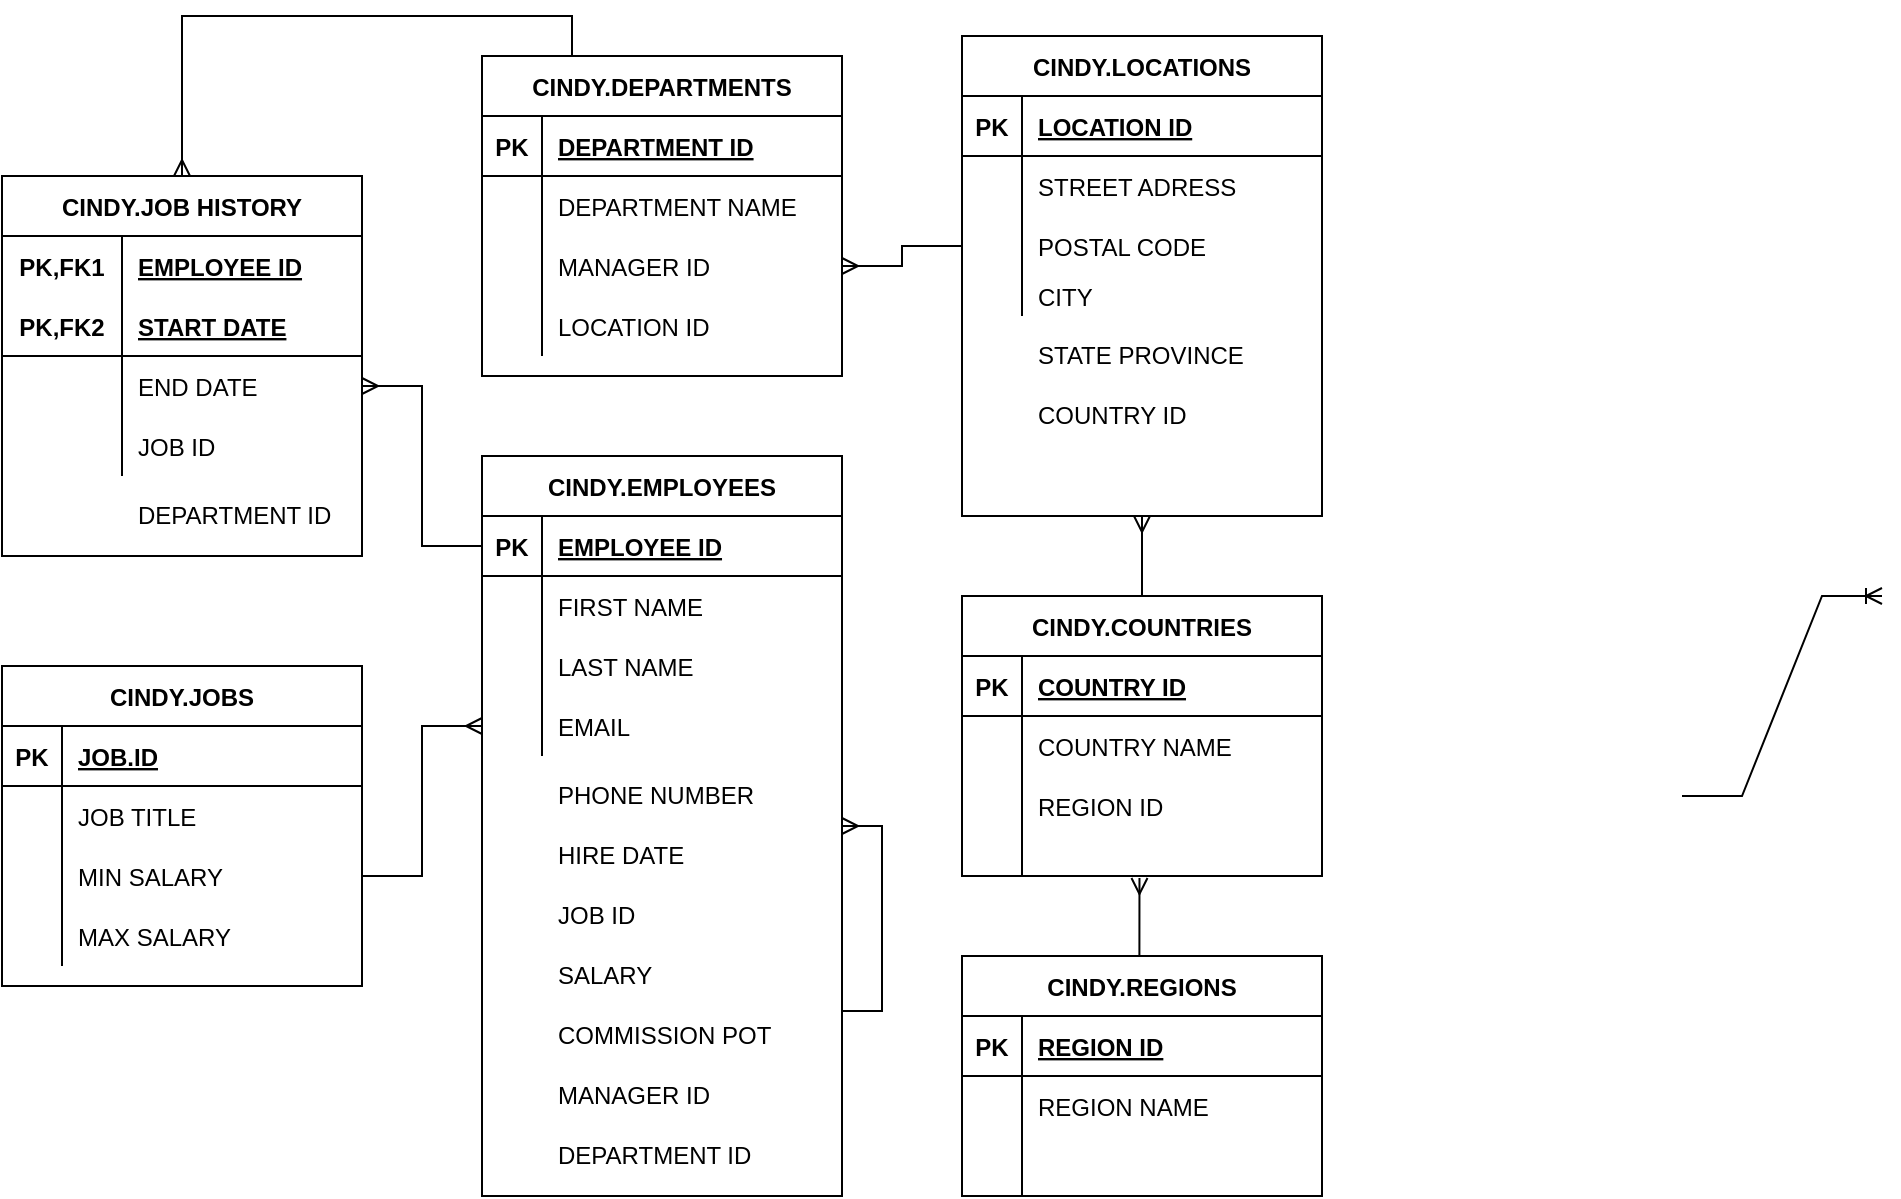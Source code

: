 <mxfile version="15.8.3" type="github">
  <diagram id="pOY-rsx9cFz3gy5gLSqU" name="Page-1">
    <mxGraphModel dx="2468" dy="2109" grid="1" gridSize="10" guides="1" tooltips="1" connect="1" arrows="1" fold="1" page="1" pageScale="1" pageWidth="850" pageHeight="1100" math="0" shadow="0">
      <root>
        <mxCell id="0" />
        <mxCell id="1" parent="0" />
        <mxCell id="lCEs-GJombNqPyr6FH18-1" value="CINDY.JOBS" style="shape=table;startSize=30;container=1;collapsible=1;childLayout=tableLayout;fixedRows=1;rowLines=0;fontStyle=1;align=center;resizeLast=1;" vertex="1" parent="1">
          <mxGeometry x="-1110" y="325" width="180" height="160" as="geometry" />
        </mxCell>
        <mxCell id="lCEs-GJombNqPyr6FH18-2" value="" style="shape=partialRectangle;collapsible=0;dropTarget=0;pointerEvents=0;fillColor=none;top=0;left=0;bottom=1;right=0;points=[[0,0.5],[1,0.5]];portConstraint=eastwest;" vertex="1" parent="lCEs-GJombNqPyr6FH18-1">
          <mxGeometry y="30" width="180" height="30" as="geometry" />
        </mxCell>
        <mxCell id="lCEs-GJombNqPyr6FH18-3" value="PK" style="shape=partialRectangle;connectable=0;fillColor=none;top=0;left=0;bottom=0;right=0;fontStyle=1;overflow=hidden;" vertex="1" parent="lCEs-GJombNqPyr6FH18-2">
          <mxGeometry width="30" height="30" as="geometry">
            <mxRectangle width="30" height="30" as="alternateBounds" />
          </mxGeometry>
        </mxCell>
        <mxCell id="lCEs-GJombNqPyr6FH18-4" value="JOB.ID" style="shape=partialRectangle;connectable=0;fillColor=none;top=0;left=0;bottom=0;right=0;align=left;spacingLeft=6;fontStyle=5;overflow=hidden;" vertex="1" parent="lCEs-GJombNqPyr6FH18-2">
          <mxGeometry x="30" width="150" height="30" as="geometry">
            <mxRectangle width="150" height="30" as="alternateBounds" />
          </mxGeometry>
        </mxCell>
        <mxCell id="lCEs-GJombNqPyr6FH18-5" value="" style="shape=partialRectangle;collapsible=0;dropTarget=0;pointerEvents=0;fillColor=none;top=0;left=0;bottom=0;right=0;points=[[0,0.5],[1,0.5]];portConstraint=eastwest;" vertex="1" parent="lCEs-GJombNqPyr6FH18-1">
          <mxGeometry y="60" width="180" height="30" as="geometry" />
        </mxCell>
        <mxCell id="lCEs-GJombNqPyr6FH18-6" value="" style="shape=partialRectangle;connectable=0;fillColor=none;top=0;left=0;bottom=0;right=0;editable=1;overflow=hidden;" vertex="1" parent="lCEs-GJombNqPyr6FH18-5">
          <mxGeometry width="30" height="30" as="geometry">
            <mxRectangle width="30" height="30" as="alternateBounds" />
          </mxGeometry>
        </mxCell>
        <mxCell id="lCEs-GJombNqPyr6FH18-7" value="JOB TITLE " style="shape=partialRectangle;connectable=0;fillColor=none;top=0;left=0;bottom=0;right=0;align=left;spacingLeft=6;overflow=hidden;" vertex="1" parent="lCEs-GJombNqPyr6FH18-5">
          <mxGeometry x="30" width="150" height="30" as="geometry">
            <mxRectangle width="150" height="30" as="alternateBounds" />
          </mxGeometry>
        </mxCell>
        <mxCell id="lCEs-GJombNqPyr6FH18-8" value="" style="shape=partialRectangle;collapsible=0;dropTarget=0;pointerEvents=0;fillColor=none;top=0;left=0;bottom=0;right=0;points=[[0,0.5],[1,0.5]];portConstraint=eastwest;" vertex="1" parent="lCEs-GJombNqPyr6FH18-1">
          <mxGeometry y="90" width="180" height="30" as="geometry" />
        </mxCell>
        <mxCell id="lCEs-GJombNqPyr6FH18-9" value="" style="shape=partialRectangle;connectable=0;fillColor=none;top=0;left=0;bottom=0;right=0;editable=1;overflow=hidden;" vertex="1" parent="lCEs-GJombNqPyr6FH18-8">
          <mxGeometry width="30" height="30" as="geometry">
            <mxRectangle width="30" height="30" as="alternateBounds" />
          </mxGeometry>
        </mxCell>
        <mxCell id="lCEs-GJombNqPyr6FH18-10" value="MIN SALARY " style="shape=partialRectangle;connectable=0;fillColor=none;top=0;left=0;bottom=0;right=0;align=left;spacingLeft=6;overflow=hidden;" vertex="1" parent="lCEs-GJombNqPyr6FH18-8">
          <mxGeometry x="30" width="150" height="30" as="geometry">
            <mxRectangle width="150" height="30" as="alternateBounds" />
          </mxGeometry>
        </mxCell>
        <mxCell id="lCEs-GJombNqPyr6FH18-11" value="" style="shape=partialRectangle;collapsible=0;dropTarget=0;pointerEvents=0;fillColor=none;top=0;left=0;bottom=0;right=0;points=[[0,0.5],[1,0.5]];portConstraint=eastwest;" vertex="1" parent="lCEs-GJombNqPyr6FH18-1">
          <mxGeometry y="120" width="180" height="30" as="geometry" />
        </mxCell>
        <mxCell id="lCEs-GJombNqPyr6FH18-12" value="" style="shape=partialRectangle;connectable=0;fillColor=none;top=0;left=0;bottom=0;right=0;editable=1;overflow=hidden;" vertex="1" parent="lCEs-GJombNqPyr6FH18-11">
          <mxGeometry width="30" height="30" as="geometry">
            <mxRectangle width="30" height="30" as="alternateBounds" />
          </mxGeometry>
        </mxCell>
        <mxCell id="lCEs-GJombNqPyr6FH18-13" value="MAX SALARY" style="shape=partialRectangle;connectable=0;fillColor=none;top=0;left=0;bottom=0;right=0;align=left;spacingLeft=6;overflow=hidden;" vertex="1" parent="lCEs-GJombNqPyr6FH18-11">
          <mxGeometry x="30" width="150" height="30" as="geometry">
            <mxRectangle width="150" height="30" as="alternateBounds" />
          </mxGeometry>
        </mxCell>
        <mxCell id="lCEs-GJombNqPyr6FH18-27" value="CINDY.JOB HISTORY" style="shape=table;startSize=30;container=1;collapsible=1;childLayout=tableLayout;fixedRows=1;rowLines=0;fontStyle=1;align=center;resizeLast=1;" vertex="1" parent="1">
          <mxGeometry x="-1110" y="80" width="180" height="190" as="geometry" />
        </mxCell>
        <mxCell id="lCEs-GJombNqPyr6FH18-28" value="" style="shape=partialRectangle;collapsible=0;dropTarget=0;pointerEvents=0;fillColor=none;top=0;left=0;bottom=0;right=0;points=[[0,0.5],[1,0.5]];portConstraint=eastwest;" vertex="1" parent="lCEs-GJombNqPyr6FH18-27">
          <mxGeometry y="30" width="180" height="30" as="geometry" />
        </mxCell>
        <mxCell id="lCEs-GJombNqPyr6FH18-29" value="PK,FK1" style="shape=partialRectangle;connectable=0;fillColor=none;top=0;left=0;bottom=0;right=0;fontStyle=1;overflow=hidden;" vertex="1" parent="lCEs-GJombNqPyr6FH18-28">
          <mxGeometry width="60" height="30" as="geometry">
            <mxRectangle width="60" height="30" as="alternateBounds" />
          </mxGeometry>
        </mxCell>
        <mxCell id="lCEs-GJombNqPyr6FH18-30" value="EMPLOYEE ID" style="shape=partialRectangle;connectable=0;fillColor=none;top=0;left=0;bottom=0;right=0;align=left;spacingLeft=6;fontStyle=5;overflow=hidden;" vertex="1" parent="lCEs-GJombNqPyr6FH18-28">
          <mxGeometry x="60" width="120" height="30" as="geometry">
            <mxRectangle width="120" height="30" as="alternateBounds" />
          </mxGeometry>
        </mxCell>
        <mxCell id="lCEs-GJombNqPyr6FH18-31" value="" style="shape=partialRectangle;collapsible=0;dropTarget=0;pointerEvents=0;fillColor=none;top=0;left=0;bottom=1;right=0;points=[[0,0.5],[1,0.5]];portConstraint=eastwest;" vertex="1" parent="lCEs-GJombNqPyr6FH18-27">
          <mxGeometry y="60" width="180" height="30" as="geometry" />
        </mxCell>
        <mxCell id="lCEs-GJombNqPyr6FH18-32" value="PK,FK2" style="shape=partialRectangle;connectable=0;fillColor=none;top=0;left=0;bottom=0;right=0;fontStyle=1;overflow=hidden;" vertex="1" parent="lCEs-GJombNqPyr6FH18-31">
          <mxGeometry width="60" height="30" as="geometry">
            <mxRectangle width="60" height="30" as="alternateBounds" />
          </mxGeometry>
        </mxCell>
        <mxCell id="lCEs-GJombNqPyr6FH18-33" value="START DATE" style="shape=partialRectangle;connectable=0;fillColor=none;top=0;left=0;bottom=0;right=0;align=left;spacingLeft=6;fontStyle=5;overflow=hidden;" vertex="1" parent="lCEs-GJombNqPyr6FH18-31">
          <mxGeometry x="60" width="120" height="30" as="geometry">
            <mxRectangle width="120" height="30" as="alternateBounds" />
          </mxGeometry>
        </mxCell>
        <mxCell id="lCEs-GJombNqPyr6FH18-34" value="" style="shape=partialRectangle;collapsible=0;dropTarget=0;pointerEvents=0;fillColor=none;top=0;left=0;bottom=0;right=0;points=[[0,0.5],[1,0.5]];portConstraint=eastwest;" vertex="1" parent="lCEs-GJombNqPyr6FH18-27">
          <mxGeometry y="90" width="180" height="30" as="geometry" />
        </mxCell>
        <mxCell id="lCEs-GJombNqPyr6FH18-35" value="" style="shape=partialRectangle;connectable=0;fillColor=none;top=0;left=0;bottom=0;right=0;editable=1;overflow=hidden;" vertex="1" parent="lCEs-GJombNqPyr6FH18-34">
          <mxGeometry width="60" height="30" as="geometry">
            <mxRectangle width="60" height="30" as="alternateBounds" />
          </mxGeometry>
        </mxCell>
        <mxCell id="lCEs-GJombNqPyr6FH18-36" value="END DATE" style="shape=partialRectangle;connectable=0;fillColor=none;top=0;left=0;bottom=0;right=0;align=left;spacingLeft=6;overflow=hidden;" vertex="1" parent="lCEs-GJombNqPyr6FH18-34">
          <mxGeometry x="60" width="120" height="30" as="geometry">
            <mxRectangle width="120" height="30" as="alternateBounds" />
          </mxGeometry>
        </mxCell>
        <mxCell id="lCEs-GJombNqPyr6FH18-37" value="" style="shape=partialRectangle;collapsible=0;dropTarget=0;pointerEvents=0;fillColor=none;top=0;left=0;bottom=0;right=0;points=[[0,0.5],[1,0.5]];portConstraint=eastwest;" vertex="1" parent="lCEs-GJombNqPyr6FH18-27">
          <mxGeometry y="120" width="180" height="30" as="geometry" />
        </mxCell>
        <mxCell id="lCEs-GJombNqPyr6FH18-38" value="" style="shape=partialRectangle;connectable=0;fillColor=none;top=0;left=0;bottom=0;right=0;editable=1;overflow=hidden;" vertex="1" parent="lCEs-GJombNqPyr6FH18-37">
          <mxGeometry width="60" height="30" as="geometry">
            <mxRectangle width="60" height="30" as="alternateBounds" />
          </mxGeometry>
        </mxCell>
        <mxCell id="lCEs-GJombNqPyr6FH18-39" value="JOB ID" style="shape=partialRectangle;connectable=0;fillColor=none;top=0;left=0;bottom=0;right=0;align=left;spacingLeft=6;overflow=hidden;" vertex="1" parent="lCEs-GJombNqPyr6FH18-37">
          <mxGeometry x="60" width="120" height="30" as="geometry">
            <mxRectangle width="120" height="30" as="alternateBounds" />
          </mxGeometry>
        </mxCell>
        <mxCell id="lCEs-GJombNqPyr6FH18-137" style="edgeStyle=orthogonalEdgeStyle;rounded=0;orthogonalLoop=1;jettySize=auto;html=1;exitX=0.25;exitY=0;exitDx=0;exitDy=0;entryX=0.5;entryY=0;entryDx=0;entryDy=0;endArrow=ERmany;endFill=0;" edge="1" parent="1" source="lCEs-GJombNqPyr6FH18-40" target="lCEs-GJombNqPyr6FH18-27">
          <mxGeometry relative="1" as="geometry" />
        </mxCell>
        <mxCell id="lCEs-GJombNqPyr6FH18-40" value="CINDY.DEPARTMENTS" style="shape=table;startSize=30;container=1;collapsible=1;childLayout=tableLayout;fixedRows=1;rowLines=0;fontStyle=1;align=center;resizeLast=1;" vertex="1" parent="1">
          <mxGeometry x="-870" y="20" width="180" height="160" as="geometry" />
        </mxCell>
        <mxCell id="lCEs-GJombNqPyr6FH18-41" value="" style="shape=partialRectangle;collapsible=0;dropTarget=0;pointerEvents=0;fillColor=none;top=0;left=0;bottom=1;right=0;points=[[0,0.5],[1,0.5]];portConstraint=eastwest;" vertex="1" parent="lCEs-GJombNqPyr6FH18-40">
          <mxGeometry y="30" width="180" height="30" as="geometry" />
        </mxCell>
        <mxCell id="lCEs-GJombNqPyr6FH18-42" value="PK" style="shape=partialRectangle;connectable=0;fillColor=none;top=0;left=0;bottom=0;right=0;fontStyle=1;overflow=hidden;" vertex="1" parent="lCEs-GJombNqPyr6FH18-41">
          <mxGeometry width="30" height="30" as="geometry">
            <mxRectangle width="30" height="30" as="alternateBounds" />
          </mxGeometry>
        </mxCell>
        <mxCell id="lCEs-GJombNqPyr6FH18-43" value="DEPARTMENT ID" style="shape=partialRectangle;connectable=0;fillColor=none;top=0;left=0;bottom=0;right=0;align=left;spacingLeft=6;fontStyle=5;overflow=hidden;" vertex="1" parent="lCEs-GJombNqPyr6FH18-41">
          <mxGeometry x="30" width="150" height="30" as="geometry">
            <mxRectangle width="150" height="30" as="alternateBounds" />
          </mxGeometry>
        </mxCell>
        <mxCell id="lCEs-GJombNqPyr6FH18-44" value="" style="shape=partialRectangle;collapsible=0;dropTarget=0;pointerEvents=0;fillColor=none;top=0;left=0;bottom=0;right=0;points=[[0,0.5],[1,0.5]];portConstraint=eastwest;" vertex="1" parent="lCEs-GJombNqPyr6FH18-40">
          <mxGeometry y="60" width="180" height="30" as="geometry" />
        </mxCell>
        <mxCell id="lCEs-GJombNqPyr6FH18-45" value="" style="shape=partialRectangle;connectable=0;fillColor=none;top=0;left=0;bottom=0;right=0;editable=1;overflow=hidden;" vertex="1" parent="lCEs-GJombNqPyr6FH18-44">
          <mxGeometry width="30" height="30" as="geometry">
            <mxRectangle width="30" height="30" as="alternateBounds" />
          </mxGeometry>
        </mxCell>
        <mxCell id="lCEs-GJombNqPyr6FH18-46" value="DEPARTMENT NAME" style="shape=partialRectangle;connectable=0;fillColor=none;top=0;left=0;bottom=0;right=0;align=left;spacingLeft=6;overflow=hidden;" vertex="1" parent="lCEs-GJombNqPyr6FH18-44">
          <mxGeometry x="30" width="150" height="30" as="geometry">
            <mxRectangle width="150" height="30" as="alternateBounds" />
          </mxGeometry>
        </mxCell>
        <mxCell id="lCEs-GJombNqPyr6FH18-47" value="" style="shape=partialRectangle;collapsible=0;dropTarget=0;pointerEvents=0;fillColor=none;top=0;left=0;bottom=0;right=0;points=[[0,0.5],[1,0.5]];portConstraint=eastwest;" vertex="1" parent="lCEs-GJombNqPyr6FH18-40">
          <mxGeometry y="90" width="180" height="30" as="geometry" />
        </mxCell>
        <mxCell id="lCEs-GJombNqPyr6FH18-48" value="" style="shape=partialRectangle;connectable=0;fillColor=none;top=0;left=0;bottom=0;right=0;editable=1;overflow=hidden;" vertex="1" parent="lCEs-GJombNqPyr6FH18-47">
          <mxGeometry width="30" height="30" as="geometry">
            <mxRectangle width="30" height="30" as="alternateBounds" />
          </mxGeometry>
        </mxCell>
        <mxCell id="lCEs-GJombNqPyr6FH18-49" value="MANAGER ID " style="shape=partialRectangle;connectable=0;fillColor=none;top=0;left=0;bottom=0;right=0;align=left;spacingLeft=6;overflow=hidden;" vertex="1" parent="lCEs-GJombNqPyr6FH18-47">
          <mxGeometry x="30" width="150" height="30" as="geometry">
            <mxRectangle width="150" height="30" as="alternateBounds" />
          </mxGeometry>
        </mxCell>
        <mxCell id="lCEs-GJombNqPyr6FH18-50" value="" style="shape=partialRectangle;collapsible=0;dropTarget=0;pointerEvents=0;fillColor=none;top=0;left=0;bottom=0;right=0;points=[[0,0.5],[1,0.5]];portConstraint=eastwest;" vertex="1" parent="lCEs-GJombNqPyr6FH18-40">
          <mxGeometry y="120" width="180" height="30" as="geometry" />
        </mxCell>
        <mxCell id="lCEs-GJombNqPyr6FH18-51" value="" style="shape=partialRectangle;connectable=0;fillColor=none;top=0;left=0;bottom=0;right=0;editable=1;overflow=hidden;" vertex="1" parent="lCEs-GJombNqPyr6FH18-50">
          <mxGeometry width="30" height="30" as="geometry">
            <mxRectangle width="30" height="30" as="alternateBounds" />
          </mxGeometry>
        </mxCell>
        <mxCell id="lCEs-GJombNqPyr6FH18-52" value="LOCATION ID " style="shape=partialRectangle;connectable=0;fillColor=none;top=0;left=0;bottom=0;right=0;align=left;spacingLeft=6;overflow=hidden;" vertex="1" parent="lCEs-GJombNqPyr6FH18-50">
          <mxGeometry x="30" width="150" height="30" as="geometry">
            <mxRectangle width="150" height="30" as="alternateBounds" />
          </mxGeometry>
        </mxCell>
        <mxCell id="lCEs-GJombNqPyr6FH18-53" value="CINDY.EMPLOYEES" style="shape=table;startSize=30;container=1;collapsible=1;childLayout=tableLayout;fixedRows=1;rowLines=0;fontStyle=1;align=center;resizeLast=1;" vertex="1" parent="1">
          <mxGeometry x="-870" y="220" width="180" height="370" as="geometry" />
        </mxCell>
        <mxCell id="lCEs-GJombNqPyr6FH18-54" value="" style="shape=partialRectangle;collapsible=0;dropTarget=0;pointerEvents=0;fillColor=none;top=0;left=0;bottom=1;right=0;points=[[0,0.5],[1,0.5]];portConstraint=eastwest;" vertex="1" parent="lCEs-GJombNqPyr6FH18-53">
          <mxGeometry y="30" width="180" height="30" as="geometry" />
        </mxCell>
        <mxCell id="lCEs-GJombNqPyr6FH18-55" value="PK" style="shape=partialRectangle;connectable=0;fillColor=none;top=0;left=0;bottom=0;right=0;fontStyle=1;overflow=hidden;" vertex="1" parent="lCEs-GJombNqPyr6FH18-54">
          <mxGeometry width="30" height="30" as="geometry">
            <mxRectangle width="30" height="30" as="alternateBounds" />
          </mxGeometry>
        </mxCell>
        <mxCell id="lCEs-GJombNqPyr6FH18-56" value="EMPLOYEE ID" style="shape=partialRectangle;connectable=0;fillColor=none;top=0;left=0;bottom=0;right=0;align=left;spacingLeft=6;fontStyle=5;overflow=hidden;" vertex="1" parent="lCEs-GJombNqPyr6FH18-54">
          <mxGeometry x="30" width="150" height="30" as="geometry">
            <mxRectangle width="150" height="30" as="alternateBounds" />
          </mxGeometry>
        </mxCell>
        <mxCell id="lCEs-GJombNqPyr6FH18-57" value="" style="shape=partialRectangle;collapsible=0;dropTarget=0;pointerEvents=0;fillColor=none;top=0;left=0;bottom=0;right=0;points=[[0,0.5],[1,0.5]];portConstraint=eastwest;" vertex="1" parent="lCEs-GJombNqPyr6FH18-53">
          <mxGeometry y="60" width="180" height="30" as="geometry" />
        </mxCell>
        <mxCell id="lCEs-GJombNqPyr6FH18-58" value="" style="shape=partialRectangle;connectable=0;fillColor=none;top=0;left=0;bottom=0;right=0;editable=1;overflow=hidden;" vertex="1" parent="lCEs-GJombNqPyr6FH18-57">
          <mxGeometry width="30" height="30" as="geometry">
            <mxRectangle width="30" height="30" as="alternateBounds" />
          </mxGeometry>
        </mxCell>
        <mxCell id="lCEs-GJombNqPyr6FH18-59" value="FIRST NAME" style="shape=partialRectangle;connectable=0;fillColor=none;top=0;left=0;bottom=0;right=0;align=left;spacingLeft=6;overflow=hidden;" vertex="1" parent="lCEs-GJombNqPyr6FH18-57">
          <mxGeometry x="30" width="150" height="30" as="geometry">
            <mxRectangle width="150" height="30" as="alternateBounds" />
          </mxGeometry>
        </mxCell>
        <mxCell id="lCEs-GJombNqPyr6FH18-60" value="" style="shape=partialRectangle;collapsible=0;dropTarget=0;pointerEvents=0;fillColor=none;top=0;left=0;bottom=0;right=0;points=[[0,0.5],[1,0.5]];portConstraint=eastwest;" vertex="1" parent="lCEs-GJombNqPyr6FH18-53">
          <mxGeometry y="90" width="180" height="30" as="geometry" />
        </mxCell>
        <mxCell id="lCEs-GJombNqPyr6FH18-61" value="" style="shape=partialRectangle;connectable=0;fillColor=none;top=0;left=0;bottom=0;right=0;editable=1;overflow=hidden;" vertex="1" parent="lCEs-GJombNqPyr6FH18-60">
          <mxGeometry width="30" height="30" as="geometry">
            <mxRectangle width="30" height="30" as="alternateBounds" />
          </mxGeometry>
        </mxCell>
        <mxCell id="lCEs-GJombNqPyr6FH18-62" value="LAST NAME" style="shape=partialRectangle;connectable=0;fillColor=none;top=0;left=0;bottom=0;right=0;align=left;spacingLeft=6;overflow=hidden;" vertex="1" parent="lCEs-GJombNqPyr6FH18-60">
          <mxGeometry x="30" width="150" height="30" as="geometry">
            <mxRectangle width="150" height="30" as="alternateBounds" />
          </mxGeometry>
        </mxCell>
        <mxCell id="lCEs-GJombNqPyr6FH18-63" value="" style="shape=partialRectangle;collapsible=0;dropTarget=0;pointerEvents=0;fillColor=none;top=0;left=0;bottom=0;right=0;points=[[0,0.5],[1,0.5]];portConstraint=eastwest;" vertex="1" parent="lCEs-GJombNqPyr6FH18-53">
          <mxGeometry y="120" width="180" height="30" as="geometry" />
        </mxCell>
        <mxCell id="lCEs-GJombNqPyr6FH18-64" value="" style="shape=partialRectangle;connectable=0;fillColor=none;top=0;left=0;bottom=0;right=0;editable=1;overflow=hidden;" vertex="1" parent="lCEs-GJombNqPyr6FH18-63">
          <mxGeometry width="30" height="30" as="geometry">
            <mxRectangle width="30" height="30" as="alternateBounds" />
          </mxGeometry>
        </mxCell>
        <mxCell id="lCEs-GJombNqPyr6FH18-65" value="EMAIL" style="shape=partialRectangle;connectable=0;fillColor=none;top=0;left=0;bottom=0;right=0;align=left;spacingLeft=6;overflow=hidden;" vertex="1" parent="lCEs-GJombNqPyr6FH18-63">
          <mxGeometry x="30" width="150" height="30" as="geometry">
            <mxRectangle width="150" height="30" as="alternateBounds" />
          </mxGeometry>
        </mxCell>
        <mxCell id="lCEs-GJombNqPyr6FH18-66" value="CINDY.LOCATIONS" style="shape=table;startSize=30;container=1;collapsible=1;childLayout=tableLayout;fixedRows=1;rowLines=0;fontStyle=1;align=center;resizeLast=1;" vertex="1" parent="1">
          <mxGeometry x="-630" y="10" width="180" height="240" as="geometry" />
        </mxCell>
        <mxCell id="lCEs-GJombNqPyr6FH18-67" value="" style="shape=partialRectangle;collapsible=0;dropTarget=0;pointerEvents=0;fillColor=none;top=0;left=0;bottom=1;right=0;points=[[0,0.5],[1,0.5]];portConstraint=eastwest;" vertex="1" parent="lCEs-GJombNqPyr6FH18-66">
          <mxGeometry y="30" width="180" height="30" as="geometry" />
        </mxCell>
        <mxCell id="lCEs-GJombNqPyr6FH18-68" value="PK" style="shape=partialRectangle;connectable=0;fillColor=none;top=0;left=0;bottom=0;right=0;fontStyle=1;overflow=hidden;" vertex="1" parent="lCEs-GJombNqPyr6FH18-67">
          <mxGeometry width="30" height="30" as="geometry">
            <mxRectangle width="30" height="30" as="alternateBounds" />
          </mxGeometry>
        </mxCell>
        <mxCell id="lCEs-GJombNqPyr6FH18-69" value="LOCATION ID" style="shape=partialRectangle;connectable=0;fillColor=none;top=0;left=0;bottom=0;right=0;align=left;spacingLeft=6;fontStyle=5;overflow=hidden;" vertex="1" parent="lCEs-GJombNqPyr6FH18-67">
          <mxGeometry x="30" width="150" height="30" as="geometry">
            <mxRectangle width="150" height="30" as="alternateBounds" />
          </mxGeometry>
        </mxCell>
        <mxCell id="lCEs-GJombNqPyr6FH18-70" value="" style="shape=partialRectangle;collapsible=0;dropTarget=0;pointerEvents=0;fillColor=none;top=0;left=0;bottom=0;right=0;points=[[0,0.5],[1,0.5]];portConstraint=eastwest;" vertex="1" parent="lCEs-GJombNqPyr6FH18-66">
          <mxGeometry y="60" width="180" height="30" as="geometry" />
        </mxCell>
        <mxCell id="lCEs-GJombNqPyr6FH18-71" value="" style="shape=partialRectangle;connectable=0;fillColor=none;top=0;left=0;bottom=0;right=0;editable=1;overflow=hidden;" vertex="1" parent="lCEs-GJombNqPyr6FH18-70">
          <mxGeometry width="30" height="30" as="geometry">
            <mxRectangle width="30" height="30" as="alternateBounds" />
          </mxGeometry>
        </mxCell>
        <mxCell id="lCEs-GJombNqPyr6FH18-72" value="STREET ADRESS" style="shape=partialRectangle;connectable=0;fillColor=none;top=0;left=0;bottom=0;right=0;align=left;spacingLeft=6;overflow=hidden;" vertex="1" parent="lCEs-GJombNqPyr6FH18-70">
          <mxGeometry x="30" width="150" height="30" as="geometry">
            <mxRectangle width="150" height="30" as="alternateBounds" />
          </mxGeometry>
        </mxCell>
        <mxCell id="lCEs-GJombNqPyr6FH18-73" value="" style="shape=partialRectangle;collapsible=0;dropTarget=0;pointerEvents=0;fillColor=none;top=0;left=0;bottom=0;right=0;points=[[0,0.5],[1,0.5]];portConstraint=eastwest;" vertex="1" parent="lCEs-GJombNqPyr6FH18-66">
          <mxGeometry y="90" width="180" height="30" as="geometry" />
        </mxCell>
        <mxCell id="lCEs-GJombNqPyr6FH18-74" value="" style="shape=partialRectangle;connectable=0;fillColor=none;top=0;left=0;bottom=0;right=0;editable=1;overflow=hidden;" vertex="1" parent="lCEs-GJombNqPyr6FH18-73">
          <mxGeometry width="30" height="30" as="geometry">
            <mxRectangle width="30" height="30" as="alternateBounds" />
          </mxGeometry>
        </mxCell>
        <mxCell id="lCEs-GJombNqPyr6FH18-75" value="POSTAL CODE" style="shape=partialRectangle;connectable=0;fillColor=none;top=0;left=0;bottom=0;right=0;align=left;spacingLeft=6;overflow=hidden;" vertex="1" parent="lCEs-GJombNqPyr6FH18-73">
          <mxGeometry x="30" width="150" height="30" as="geometry">
            <mxRectangle width="150" height="30" as="alternateBounds" />
          </mxGeometry>
        </mxCell>
        <mxCell id="lCEs-GJombNqPyr6FH18-76" value="" style="shape=partialRectangle;collapsible=0;dropTarget=0;pointerEvents=0;fillColor=none;top=0;left=0;bottom=0;right=0;points=[[0,0.5],[1,0.5]];portConstraint=eastwest;" vertex="1" parent="lCEs-GJombNqPyr6FH18-66">
          <mxGeometry y="120" width="180" height="20" as="geometry" />
        </mxCell>
        <mxCell id="lCEs-GJombNqPyr6FH18-77" value="" style="shape=partialRectangle;connectable=0;fillColor=none;top=0;left=0;bottom=0;right=0;editable=1;overflow=hidden;" vertex="1" parent="lCEs-GJombNqPyr6FH18-76">
          <mxGeometry width="30" height="20" as="geometry">
            <mxRectangle width="30" height="20" as="alternateBounds" />
          </mxGeometry>
        </mxCell>
        <mxCell id="lCEs-GJombNqPyr6FH18-78" value="CITY" style="shape=partialRectangle;connectable=0;fillColor=none;top=0;left=0;bottom=0;right=0;align=left;spacingLeft=6;overflow=hidden;" vertex="1" parent="lCEs-GJombNqPyr6FH18-76">
          <mxGeometry x="30" width="150" height="20" as="geometry">
            <mxRectangle width="150" height="20" as="alternateBounds" />
          </mxGeometry>
        </mxCell>
        <mxCell id="lCEs-GJombNqPyr6FH18-140" style="edgeStyle=orthogonalEdgeStyle;rounded=0;orthogonalLoop=1;jettySize=auto;html=1;exitX=0.5;exitY=0;exitDx=0;exitDy=0;entryX=0.5;entryY=1;entryDx=0;entryDy=0;endArrow=ERmany;endFill=0;" edge="1" parent="1" source="lCEs-GJombNqPyr6FH18-79" target="lCEs-GJombNqPyr6FH18-66">
          <mxGeometry relative="1" as="geometry" />
        </mxCell>
        <mxCell id="lCEs-GJombNqPyr6FH18-79" value="CINDY.COUNTRIES" style="shape=table;startSize=30;container=1;collapsible=1;childLayout=tableLayout;fixedRows=1;rowLines=0;fontStyle=1;align=center;resizeLast=1;" vertex="1" parent="1">
          <mxGeometry x="-630" y="290" width="180" height="140" as="geometry" />
        </mxCell>
        <mxCell id="lCEs-GJombNqPyr6FH18-80" value="" style="shape=partialRectangle;collapsible=0;dropTarget=0;pointerEvents=0;fillColor=none;top=0;left=0;bottom=1;right=0;points=[[0,0.5],[1,0.5]];portConstraint=eastwest;" vertex="1" parent="lCEs-GJombNqPyr6FH18-79">
          <mxGeometry y="30" width="180" height="30" as="geometry" />
        </mxCell>
        <mxCell id="lCEs-GJombNqPyr6FH18-81" value="PK" style="shape=partialRectangle;connectable=0;fillColor=none;top=0;left=0;bottom=0;right=0;fontStyle=1;overflow=hidden;" vertex="1" parent="lCEs-GJombNqPyr6FH18-80">
          <mxGeometry width="30" height="30" as="geometry">
            <mxRectangle width="30" height="30" as="alternateBounds" />
          </mxGeometry>
        </mxCell>
        <mxCell id="lCEs-GJombNqPyr6FH18-82" value="COUNTRY ID" style="shape=partialRectangle;connectable=0;fillColor=none;top=0;left=0;bottom=0;right=0;align=left;spacingLeft=6;fontStyle=5;overflow=hidden;" vertex="1" parent="lCEs-GJombNqPyr6FH18-80">
          <mxGeometry x="30" width="150" height="30" as="geometry">
            <mxRectangle width="150" height="30" as="alternateBounds" />
          </mxGeometry>
        </mxCell>
        <mxCell id="lCEs-GJombNqPyr6FH18-83" value="" style="shape=partialRectangle;collapsible=0;dropTarget=0;pointerEvents=0;fillColor=none;top=0;left=0;bottom=0;right=0;points=[[0,0.5],[1,0.5]];portConstraint=eastwest;" vertex="1" parent="lCEs-GJombNqPyr6FH18-79">
          <mxGeometry y="60" width="180" height="30" as="geometry" />
        </mxCell>
        <mxCell id="lCEs-GJombNqPyr6FH18-84" value="" style="shape=partialRectangle;connectable=0;fillColor=none;top=0;left=0;bottom=0;right=0;editable=1;overflow=hidden;" vertex="1" parent="lCEs-GJombNqPyr6FH18-83">
          <mxGeometry width="30" height="30" as="geometry">
            <mxRectangle width="30" height="30" as="alternateBounds" />
          </mxGeometry>
        </mxCell>
        <mxCell id="lCEs-GJombNqPyr6FH18-85" value="COUNTRY NAME" style="shape=partialRectangle;connectable=0;fillColor=none;top=0;left=0;bottom=0;right=0;align=left;spacingLeft=6;overflow=hidden;" vertex="1" parent="lCEs-GJombNqPyr6FH18-83">
          <mxGeometry x="30" width="150" height="30" as="geometry">
            <mxRectangle width="150" height="30" as="alternateBounds" />
          </mxGeometry>
        </mxCell>
        <mxCell id="lCEs-GJombNqPyr6FH18-86" value="" style="shape=partialRectangle;collapsible=0;dropTarget=0;pointerEvents=0;fillColor=none;top=0;left=0;bottom=0;right=0;points=[[0,0.5],[1,0.5]];portConstraint=eastwest;" vertex="1" parent="lCEs-GJombNqPyr6FH18-79">
          <mxGeometry y="90" width="180" height="30" as="geometry" />
        </mxCell>
        <mxCell id="lCEs-GJombNqPyr6FH18-87" value="" style="shape=partialRectangle;connectable=0;fillColor=none;top=0;left=0;bottom=0;right=0;editable=1;overflow=hidden;" vertex="1" parent="lCEs-GJombNqPyr6FH18-86">
          <mxGeometry width="30" height="30" as="geometry">
            <mxRectangle width="30" height="30" as="alternateBounds" />
          </mxGeometry>
        </mxCell>
        <mxCell id="lCEs-GJombNqPyr6FH18-88" value="REGION ID" style="shape=partialRectangle;connectable=0;fillColor=none;top=0;left=0;bottom=0;right=0;align=left;spacingLeft=6;overflow=hidden;" vertex="1" parent="lCEs-GJombNqPyr6FH18-86">
          <mxGeometry x="30" width="150" height="30" as="geometry">
            <mxRectangle width="150" height="30" as="alternateBounds" />
          </mxGeometry>
        </mxCell>
        <mxCell id="lCEs-GJombNqPyr6FH18-89" value="" style="shape=partialRectangle;collapsible=0;dropTarget=0;pointerEvents=0;fillColor=none;top=0;left=0;bottom=0;right=0;points=[[0,0.5],[1,0.5]];portConstraint=eastwest;" vertex="1" parent="lCEs-GJombNqPyr6FH18-79">
          <mxGeometry y="120" width="180" height="20" as="geometry" />
        </mxCell>
        <mxCell id="lCEs-GJombNqPyr6FH18-90" value="" style="shape=partialRectangle;connectable=0;fillColor=none;top=0;left=0;bottom=0;right=0;editable=1;overflow=hidden;" vertex="1" parent="lCEs-GJombNqPyr6FH18-89">
          <mxGeometry width="30" height="20" as="geometry">
            <mxRectangle width="30" height="20" as="alternateBounds" />
          </mxGeometry>
        </mxCell>
        <mxCell id="lCEs-GJombNqPyr6FH18-91" value="" style="shape=partialRectangle;connectable=0;fillColor=none;top=0;left=0;bottom=0;right=0;align=left;spacingLeft=6;overflow=hidden;" vertex="1" parent="lCEs-GJombNqPyr6FH18-89">
          <mxGeometry x="30" width="150" height="20" as="geometry">
            <mxRectangle width="150" height="20" as="alternateBounds" />
          </mxGeometry>
        </mxCell>
        <mxCell id="lCEs-GJombNqPyr6FH18-141" style="edgeStyle=orthogonalEdgeStyle;rounded=0;orthogonalLoop=1;jettySize=auto;html=1;exitX=0.5;exitY=0;exitDx=0;exitDy=0;entryX=0.493;entryY=1.05;entryDx=0;entryDy=0;entryPerimeter=0;endArrow=ERmany;endFill=0;" edge="1" parent="1" source="lCEs-GJombNqPyr6FH18-93" target="lCEs-GJombNqPyr6FH18-89">
          <mxGeometry relative="1" as="geometry" />
        </mxCell>
        <mxCell id="lCEs-GJombNqPyr6FH18-93" value="CINDY.REGIONS" style="shape=table;startSize=30;container=1;collapsible=1;childLayout=tableLayout;fixedRows=1;rowLines=0;fontStyle=1;align=center;resizeLast=1;" vertex="1" parent="1">
          <mxGeometry x="-630" y="470" width="180" height="120" as="geometry" />
        </mxCell>
        <mxCell id="lCEs-GJombNqPyr6FH18-94" value="" style="shape=partialRectangle;collapsible=0;dropTarget=0;pointerEvents=0;fillColor=none;top=0;left=0;bottom=1;right=0;points=[[0,0.5],[1,0.5]];portConstraint=eastwest;" vertex="1" parent="lCEs-GJombNqPyr6FH18-93">
          <mxGeometry y="30" width="180" height="30" as="geometry" />
        </mxCell>
        <mxCell id="lCEs-GJombNqPyr6FH18-95" value="PK" style="shape=partialRectangle;connectable=0;fillColor=none;top=0;left=0;bottom=0;right=0;fontStyle=1;overflow=hidden;" vertex="1" parent="lCEs-GJombNqPyr6FH18-94">
          <mxGeometry width="30" height="30" as="geometry">
            <mxRectangle width="30" height="30" as="alternateBounds" />
          </mxGeometry>
        </mxCell>
        <mxCell id="lCEs-GJombNqPyr6FH18-96" value="REGION ID" style="shape=partialRectangle;connectable=0;fillColor=none;top=0;left=0;bottom=0;right=0;align=left;spacingLeft=6;fontStyle=5;overflow=hidden;" vertex="1" parent="lCEs-GJombNqPyr6FH18-94">
          <mxGeometry x="30" width="150" height="30" as="geometry">
            <mxRectangle width="150" height="30" as="alternateBounds" />
          </mxGeometry>
        </mxCell>
        <mxCell id="lCEs-GJombNqPyr6FH18-97" value="" style="shape=partialRectangle;collapsible=0;dropTarget=0;pointerEvents=0;fillColor=none;top=0;left=0;bottom=0;right=0;points=[[0,0.5],[1,0.5]];portConstraint=eastwest;" vertex="1" parent="lCEs-GJombNqPyr6FH18-93">
          <mxGeometry y="60" width="180" height="30" as="geometry" />
        </mxCell>
        <mxCell id="lCEs-GJombNqPyr6FH18-98" value="" style="shape=partialRectangle;connectable=0;fillColor=none;top=0;left=0;bottom=0;right=0;editable=1;overflow=hidden;" vertex="1" parent="lCEs-GJombNqPyr6FH18-97">
          <mxGeometry width="30" height="30" as="geometry">
            <mxRectangle width="30" height="30" as="alternateBounds" />
          </mxGeometry>
        </mxCell>
        <mxCell id="lCEs-GJombNqPyr6FH18-99" value="REGION NAME" style="shape=partialRectangle;connectable=0;fillColor=none;top=0;left=0;bottom=0;right=0;align=left;spacingLeft=6;overflow=hidden;" vertex="1" parent="lCEs-GJombNqPyr6FH18-97">
          <mxGeometry x="30" width="150" height="30" as="geometry">
            <mxRectangle width="150" height="30" as="alternateBounds" />
          </mxGeometry>
        </mxCell>
        <mxCell id="lCEs-GJombNqPyr6FH18-100" value="" style="shape=partialRectangle;collapsible=0;dropTarget=0;pointerEvents=0;fillColor=none;top=0;left=0;bottom=0;right=0;points=[[0,0.5],[1,0.5]];portConstraint=eastwest;" vertex="1" parent="lCEs-GJombNqPyr6FH18-93">
          <mxGeometry y="90" width="180" height="30" as="geometry" />
        </mxCell>
        <mxCell id="lCEs-GJombNqPyr6FH18-101" value="" style="shape=partialRectangle;connectable=0;fillColor=none;top=0;left=0;bottom=0;right=0;editable=1;overflow=hidden;" vertex="1" parent="lCEs-GJombNqPyr6FH18-100">
          <mxGeometry width="30" height="30" as="geometry">
            <mxRectangle width="30" height="30" as="alternateBounds" />
          </mxGeometry>
        </mxCell>
        <mxCell id="lCEs-GJombNqPyr6FH18-102" value="" style="shape=partialRectangle;connectable=0;fillColor=none;top=0;left=0;bottom=0;right=0;align=left;spacingLeft=6;overflow=hidden;" vertex="1" parent="lCEs-GJombNqPyr6FH18-100">
          <mxGeometry x="30" width="150" height="30" as="geometry">
            <mxRectangle width="150" height="30" as="alternateBounds" />
          </mxGeometry>
        </mxCell>
        <mxCell id="lCEs-GJombNqPyr6FH18-106" value="DEPARTMENT ID&amp;nbsp;" style="text;html=1;resizable=0;autosize=1;align=left;verticalAlign=middle;points=[];fillColor=none;strokeColor=none;rounded=0;spacingLeft=6;" vertex="1" parent="1">
          <mxGeometry x="-1050" y="240" width="120" height="20" as="geometry" />
        </mxCell>
        <mxCell id="lCEs-GJombNqPyr6FH18-112" value="STATE PROVINCE" style="text;html=1;align=left;verticalAlign=middle;resizable=0;points=[];autosize=1;strokeColor=none;fillColor=none;spacingLeft=6;" vertex="1" parent="1">
          <mxGeometry x="-600" y="160" width="120" height="20" as="geometry" />
        </mxCell>
        <mxCell id="lCEs-GJombNqPyr6FH18-113" value="COUNTRY ID" style="text;html=1;align=left;verticalAlign=middle;resizable=0;points=[];autosize=1;strokeColor=none;fillColor=none;spacingLeft=6;" vertex="1" parent="1">
          <mxGeometry x="-600" y="190" width="100" height="20" as="geometry" />
        </mxCell>
        <mxCell id="lCEs-GJombNqPyr6FH18-117" value="&lt;div style=&quot;&quot;&gt;&lt;span&gt;PHONE NUMBER&lt;/span&gt;&lt;/div&gt;" style="text;html=1;align=left;verticalAlign=middle;resizable=0;points=[];autosize=1;strokeColor=none;fillColor=none;spacingLeft=6;" vertex="1" parent="1">
          <mxGeometry x="-840" y="380" width="120" height="20" as="geometry" />
        </mxCell>
        <mxCell id="lCEs-GJombNqPyr6FH18-118" value="HIRE DATE" style="text;html=1;align=left;verticalAlign=middle;resizable=0;points=[];autosize=1;strokeColor=none;fillColor=none;spacingLeft=6;" vertex="1" parent="1">
          <mxGeometry x="-840" y="410" width="80" height="20" as="geometry" />
        </mxCell>
        <mxCell id="lCEs-GJombNqPyr6FH18-119" value="&lt;div style=&quot;&quot;&gt;&lt;span&gt;JOB ID&amp;nbsp;&lt;/span&gt;&lt;/div&gt;" style="text;html=1;align=left;verticalAlign=middle;resizable=0;points=[];autosize=1;strokeColor=none;fillColor=none;spacingLeft=6;" vertex="1" parent="1">
          <mxGeometry x="-840" y="440" width="60" height="20" as="geometry" />
        </mxCell>
        <mxCell id="lCEs-GJombNqPyr6FH18-120" value="SALARY" style="text;html=1;align=left;verticalAlign=middle;resizable=0;points=[];autosize=1;strokeColor=none;fillColor=none;spacingLeft=6;" vertex="1" parent="1">
          <mxGeometry x="-840" y="470" width="70" height="20" as="geometry" />
        </mxCell>
        <mxCell id="lCEs-GJombNqPyr6FH18-121" value="COMMISSION POT" style="text;html=1;align=left;verticalAlign=middle;resizable=0;points=[];autosize=1;strokeColor=none;fillColor=none;spacingLeft=6;" vertex="1" parent="1">
          <mxGeometry x="-840" y="500" width="130" height="20" as="geometry" />
        </mxCell>
        <mxCell id="lCEs-GJombNqPyr6FH18-122" value="MANAGER ID" style="text;html=1;align=left;verticalAlign=middle;resizable=0;points=[];autosize=1;strokeColor=none;fillColor=none;spacingLeft=6;" vertex="1" parent="1">
          <mxGeometry x="-840" y="530" width="100" height="20" as="geometry" />
        </mxCell>
        <mxCell id="lCEs-GJombNqPyr6FH18-124" value="DEPARTMENT ID" style="text;html=1;align=left;verticalAlign=middle;resizable=0;points=[];autosize=1;strokeColor=none;fillColor=none;spacingLeft=6;" vertex="1" parent="1">
          <mxGeometry x="-840" y="560" width="120" height="20" as="geometry" />
        </mxCell>
        <mxCell id="lCEs-GJombNqPyr6FH18-131" value="" style="edgeStyle=entityRelationEdgeStyle;fontSize=12;html=1;endArrow=ERoneToMany;rounded=0;" edge="1" parent="1">
          <mxGeometry width="100" height="100" relative="1" as="geometry">
            <mxPoint x="-270" y="390" as="sourcePoint" />
            <mxPoint x="-170" y="290" as="targetPoint" />
          </mxGeometry>
        </mxCell>
        <mxCell id="lCEs-GJombNqPyr6FH18-133" style="edgeStyle=orthogonalEdgeStyle;rounded=0;orthogonalLoop=1;jettySize=auto;html=1;exitX=1;exitY=0.5;exitDx=0;exitDy=0;entryX=0;entryY=0.5;entryDx=0;entryDy=0;endArrow=ERmany;endFill=0;" edge="1" parent="1" source="lCEs-GJombNqPyr6FH18-8" target="lCEs-GJombNqPyr6FH18-63">
          <mxGeometry relative="1" as="geometry" />
        </mxCell>
        <mxCell id="lCEs-GJombNqPyr6FH18-138" style="edgeStyle=orthogonalEdgeStyle;rounded=0;orthogonalLoop=1;jettySize=auto;html=1;exitX=0;exitY=0.5;exitDx=0;exitDy=0;entryX=1;entryY=0.5;entryDx=0;entryDy=0;endArrow=ERmany;endFill=0;" edge="1" parent="1" source="lCEs-GJombNqPyr6FH18-54" target="lCEs-GJombNqPyr6FH18-34">
          <mxGeometry relative="1" as="geometry" />
        </mxCell>
        <mxCell id="lCEs-GJombNqPyr6FH18-139" style="edgeStyle=orthogonalEdgeStyle;rounded=0;orthogonalLoop=1;jettySize=auto;html=1;exitX=0;exitY=0.5;exitDx=0;exitDy=0;entryX=1;entryY=0.5;entryDx=0;entryDy=0;endArrow=ERmany;endFill=0;" edge="1" parent="1" source="lCEs-GJombNqPyr6FH18-73" target="lCEs-GJombNqPyr6FH18-47">
          <mxGeometry relative="1" as="geometry" />
        </mxCell>
        <mxCell id="lCEs-GJombNqPyr6FH18-145" style="edgeStyle=orthogonalEdgeStyle;rounded=0;orthogonalLoop=1;jettySize=auto;html=1;exitX=1;exitY=0.75;exitDx=0;exitDy=0;entryX=1;entryY=0.5;entryDx=0;entryDy=0;endArrow=ERmany;endFill=0;" edge="1" parent="1" source="lCEs-GJombNqPyr6FH18-53" target="lCEs-GJombNqPyr6FH18-53">
          <mxGeometry relative="1" as="geometry" />
        </mxCell>
      </root>
    </mxGraphModel>
  </diagram>
</mxfile>
